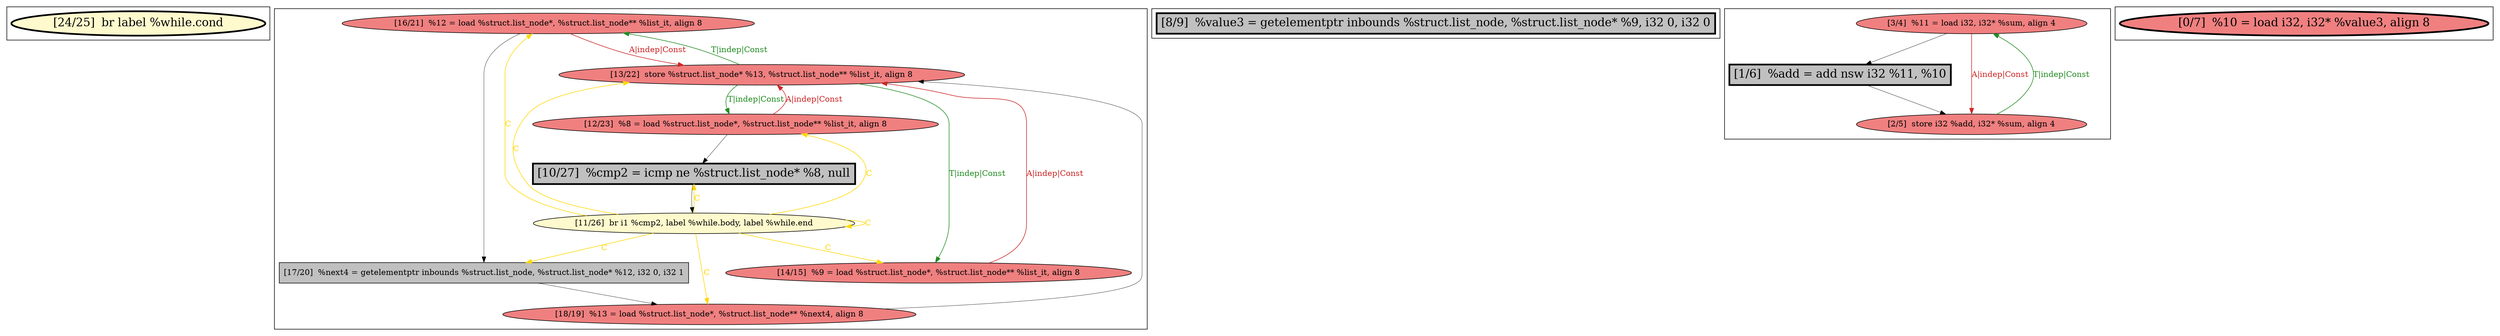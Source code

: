 
digraph G {





subgraph cluster4 {


node937 [penwidth=3.0,fontsize=20,fillcolor=lemonchiffon,label="[24/25]  br label %while.cond",shape=ellipse,style=filled ]



}

subgraph cluster3 {


node936 [fillcolor=lightcoral,label="[16/21]  %12 = load %struct.list_node*, %struct.list_node** %list_it, align 8",shape=ellipse,style=filled ]
node935 [fillcolor=lightcoral,label="[13/22]  store %struct.list_node* %13, %struct.list_node** %list_it, align 8",shape=ellipse,style=filled ]
node930 [fillcolor=lightcoral,label="[18/19]  %13 = load %struct.list_node*, %struct.list_node** %next4, align 8",shape=ellipse,style=filled ]
node929 [fillcolor=lightcoral,label="[14/15]  %9 = load %struct.list_node*, %struct.list_node** %list_it, align 8",shape=ellipse,style=filled ]
node933 [fillcolor=grey,label="[17/20]  %next4 = getelementptr inbounds %struct.list_node, %struct.list_node* %12, i32 0, i32 1",shape=rectangle,style=filled ]
node931 [fillcolor=lemonchiffon,label="[11/26]  br i1 %cmp2, label %while.body, label %while.end",shape=ellipse,style=filled ]
node932 [fillcolor=lightcoral,label="[12/23]  %8 = load %struct.list_node*, %struct.list_node** %list_it, align 8",shape=ellipse,style=filled ]
node934 [penwidth=3.0,fontsize=20,fillcolor=grey,label="[10/27]  %cmp2 = icmp ne %struct.list_node* %8, null",shape=rectangle,style=filled ]

node935->node932 [style=solid,color=forestgreen,label="T|indep|Const",penwidth=1.0,fontcolor=forestgreen ]
node932->node935 [style=solid,color=firebrick3,label="A|indep|Const",penwidth=1.0,fontcolor=firebrick3 ]
node933->node930 [style=solid,color=black,label="",penwidth=0.5,fontcolor=black ]
node931->node934 [style=solid,color=gold,label="C",penwidth=1.0,fontcolor=gold ]
node936->node933 [style=solid,color=black,label="",penwidth=0.5,fontcolor=black ]
node931->node935 [style=solid,color=gold,label="C",penwidth=1.0,fontcolor=gold ]
node931->node930 [style=solid,color=gold,label="C",penwidth=1.0,fontcolor=gold ]
node931->node932 [style=solid,color=gold,label="C",penwidth=1.0,fontcolor=gold ]
node936->node935 [style=solid,color=firebrick3,label="A|indep|Const",penwidth=1.0,fontcolor=firebrick3 ]
node935->node936 [style=solid,color=forestgreen,label="T|indep|Const",penwidth=1.0,fontcolor=forestgreen ]
node929->node935 [style=solid,color=firebrick3,label="A|indep|Const",penwidth=1.0,fontcolor=firebrick3 ]
node931->node936 [style=solid,color=gold,label="C",penwidth=1.0,fontcolor=gold ]
node931->node931 [style=solid,color=gold,label="C",penwidth=1.0,fontcolor=gold ]
node931->node929 [style=solid,color=gold,label="C",penwidth=1.0,fontcolor=gold ]
node931->node933 [style=solid,color=gold,label="C",penwidth=1.0,fontcolor=gold ]
node930->node935 [style=solid,color=black,label="",penwidth=0.5,fontcolor=black ]
node935->node929 [style=solid,color=forestgreen,label="T|indep|Const",penwidth=1.0,fontcolor=forestgreen ]
node934->node931 [style=solid,color=black,label="",penwidth=0.5,fontcolor=black ]
node932->node934 [style=solid,color=black,label="",penwidth=0.5,fontcolor=black ]


}

subgraph cluster2 {


node928 [penwidth=3.0,fontsize=20,fillcolor=grey,label="[8/9]  %value3 = getelementptr inbounds %struct.list_node, %struct.list_node* %9, i32 0, i32 0",shape=rectangle,style=filled ]



}

subgraph cluster0 {


node926 [fillcolor=lightcoral,label="[3/4]  %11 = load i32, i32* %sum, align 4",shape=ellipse,style=filled ]
node924 [penwidth=3.0,fontsize=20,fillcolor=grey,label="[1/6]  %add = add nsw i32 %11, %10",shape=rectangle,style=filled ]
node925 [fillcolor=lightcoral,label="[2/5]  store i32 %add, i32* %sum, align 4",shape=ellipse,style=filled ]

node926->node924 [style=solid,color=black,label="",penwidth=0.5,fontcolor=black ]
node924->node925 [style=solid,color=black,label="",penwidth=0.5,fontcolor=black ]
node925->node926 [style=solid,color=forestgreen,label="T|indep|Const",penwidth=1.0,fontcolor=forestgreen ]
node926->node925 [style=solid,color=firebrick3,label="A|indep|Const",penwidth=1.0,fontcolor=firebrick3 ]


}

subgraph cluster1 {


node927 [penwidth=3.0,fontsize=20,fillcolor=lightcoral,label="[0/7]  %10 = load i32, i32* %value3, align 8",shape=ellipse,style=filled ]



}

}
